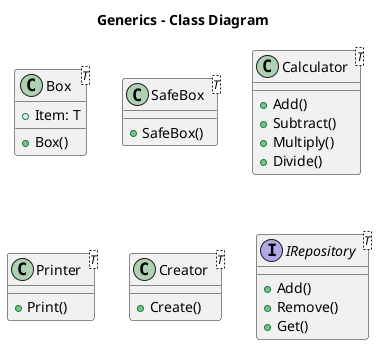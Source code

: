 @startuml
title Generics - Class Diagram
class Box<T> {
  +Box()
  +Item: T
}
class SafeBox<T> {
  +SafeBox()
}
class Calculator<T> {
  +Add()
  +Subtract()
  +Multiply()
  +Divide()
}
class Printer<T> {
  +Print()
}
class Creator<T> {
  +Create()
}
interface IRepository<T> {
  +Add()
  +Remove()
  +Get()
}
@enduml

